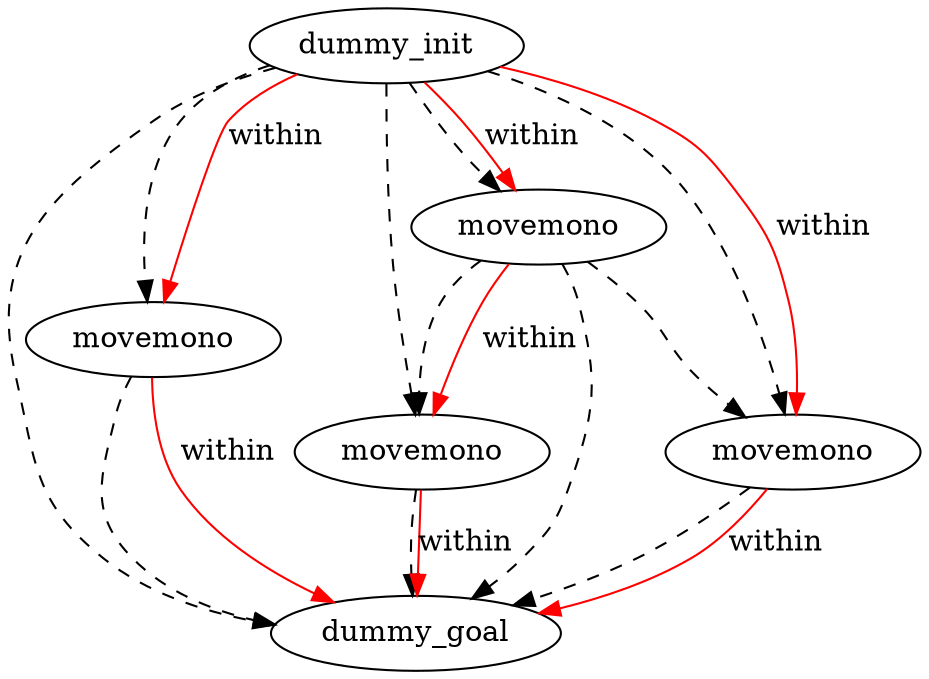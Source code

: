 digraph {
	"cf3a3ebc-2d88-bbe3-7282-4d009308f4fc" [label=dummy_init]
	"71902758-7b92-60a0-23ac-35819036bc5e" [label=dummy_goal]
	"d4780538-e1b4-4206-ee50-f64acb6c9cef" [label=movemono]
	"7e862475-fe11-9306-9ebe-b203fc5d5342" [label=movemono]
	"dfa5e301-b0eb-3c86-adf1-af02907a4abc" [label=movemono]
	"78c0e4c4-119f-72cb-77b9-db51beb84b58" [label=movemono]
	"7e862475-fe11-9306-9ebe-b203fc5d5342" -> "71902758-7b92-60a0-23ac-35819036bc5e" [color=black style=dashed]
	"78c0e4c4-119f-72cb-77b9-db51beb84b58" -> "71902758-7b92-60a0-23ac-35819036bc5e" [color=black style=dashed]
	"cf3a3ebc-2d88-bbe3-7282-4d009308f4fc" -> "71902758-7b92-60a0-23ac-35819036bc5e" [color=black style=dashed]
	"cf3a3ebc-2d88-bbe3-7282-4d009308f4fc" -> "dfa5e301-b0eb-3c86-adf1-af02907a4abc" [color=black style=dashed]
	"d4780538-e1b4-4206-ee50-f64acb6c9cef" -> "71902758-7b92-60a0-23ac-35819036bc5e" [color=black style=dashed]
	"dfa5e301-b0eb-3c86-adf1-af02907a4abc" -> "7e862475-fe11-9306-9ebe-b203fc5d5342" [color=black style=dashed]
	"cf3a3ebc-2d88-bbe3-7282-4d009308f4fc" -> "7e862475-fe11-9306-9ebe-b203fc5d5342" [color=black style=dashed]
	"cf3a3ebc-2d88-bbe3-7282-4d009308f4fc" -> "78c0e4c4-119f-72cb-77b9-db51beb84b58" [color=black style=dashed]
	"dfa5e301-b0eb-3c86-adf1-af02907a4abc" -> "78c0e4c4-119f-72cb-77b9-db51beb84b58" [color=black style=dashed]
	"dfa5e301-b0eb-3c86-adf1-af02907a4abc" -> "71902758-7b92-60a0-23ac-35819036bc5e" [color=black style=dashed]
	"cf3a3ebc-2d88-bbe3-7282-4d009308f4fc" -> "d4780538-e1b4-4206-ee50-f64acb6c9cef" [color=black style=dashed]
	"cf3a3ebc-2d88-bbe3-7282-4d009308f4fc" -> "d4780538-e1b4-4206-ee50-f64acb6c9cef" [label=within color=red]
	"7e862475-fe11-9306-9ebe-b203fc5d5342" -> "71902758-7b92-60a0-23ac-35819036bc5e" [label=within color=red]
	"78c0e4c4-119f-72cb-77b9-db51beb84b58" -> "71902758-7b92-60a0-23ac-35819036bc5e" [label=within color=red]
	"cf3a3ebc-2d88-bbe3-7282-4d009308f4fc" -> "78c0e4c4-119f-72cb-77b9-db51beb84b58" [label=within color=red]
	"cf3a3ebc-2d88-bbe3-7282-4d009308f4fc" -> "dfa5e301-b0eb-3c86-adf1-af02907a4abc" [label=within color=red]
	"d4780538-e1b4-4206-ee50-f64acb6c9cef" -> "71902758-7b92-60a0-23ac-35819036bc5e" [label=within color=red]
	"dfa5e301-b0eb-3c86-adf1-af02907a4abc" -> "7e862475-fe11-9306-9ebe-b203fc5d5342" [label=within color=red]
}
